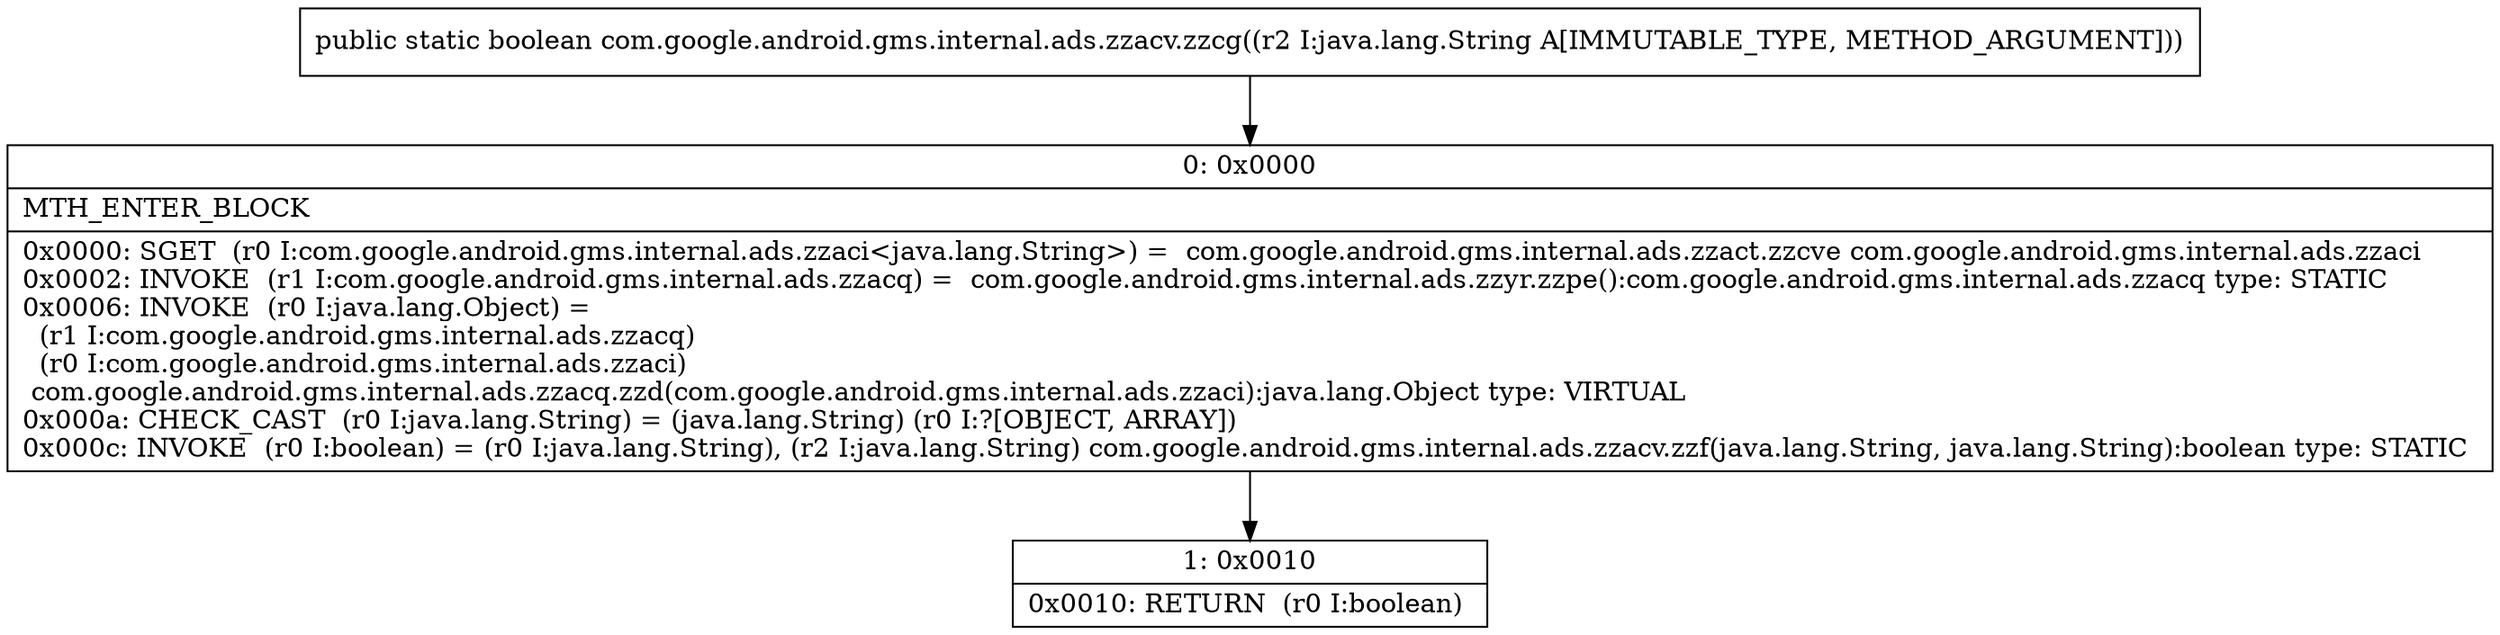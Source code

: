 digraph "CFG forcom.google.android.gms.internal.ads.zzacv.zzcg(Ljava\/lang\/String;)Z" {
Node_0 [shape=record,label="{0\:\ 0x0000|MTH_ENTER_BLOCK\l|0x0000: SGET  (r0 I:com.google.android.gms.internal.ads.zzaci\<java.lang.String\>) =  com.google.android.gms.internal.ads.zzact.zzcve com.google.android.gms.internal.ads.zzaci \l0x0002: INVOKE  (r1 I:com.google.android.gms.internal.ads.zzacq) =  com.google.android.gms.internal.ads.zzyr.zzpe():com.google.android.gms.internal.ads.zzacq type: STATIC \l0x0006: INVOKE  (r0 I:java.lang.Object) = \l  (r1 I:com.google.android.gms.internal.ads.zzacq)\l  (r0 I:com.google.android.gms.internal.ads.zzaci)\l com.google.android.gms.internal.ads.zzacq.zzd(com.google.android.gms.internal.ads.zzaci):java.lang.Object type: VIRTUAL \l0x000a: CHECK_CAST  (r0 I:java.lang.String) = (java.lang.String) (r0 I:?[OBJECT, ARRAY]) \l0x000c: INVOKE  (r0 I:boolean) = (r0 I:java.lang.String), (r2 I:java.lang.String) com.google.android.gms.internal.ads.zzacv.zzf(java.lang.String, java.lang.String):boolean type: STATIC \l}"];
Node_1 [shape=record,label="{1\:\ 0x0010|0x0010: RETURN  (r0 I:boolean) \l}"];
MethodNode[shape=record,label="{public static boolean com.google.android.gms.internal.ads.zzacv.zzcg((r2 I:java.lang.String A[IMMUTABLE_TYPE, METHOD_ARGUMENT])) }"];
MethodNode -> Node_0;
Node_0 -> Node_1;
}

